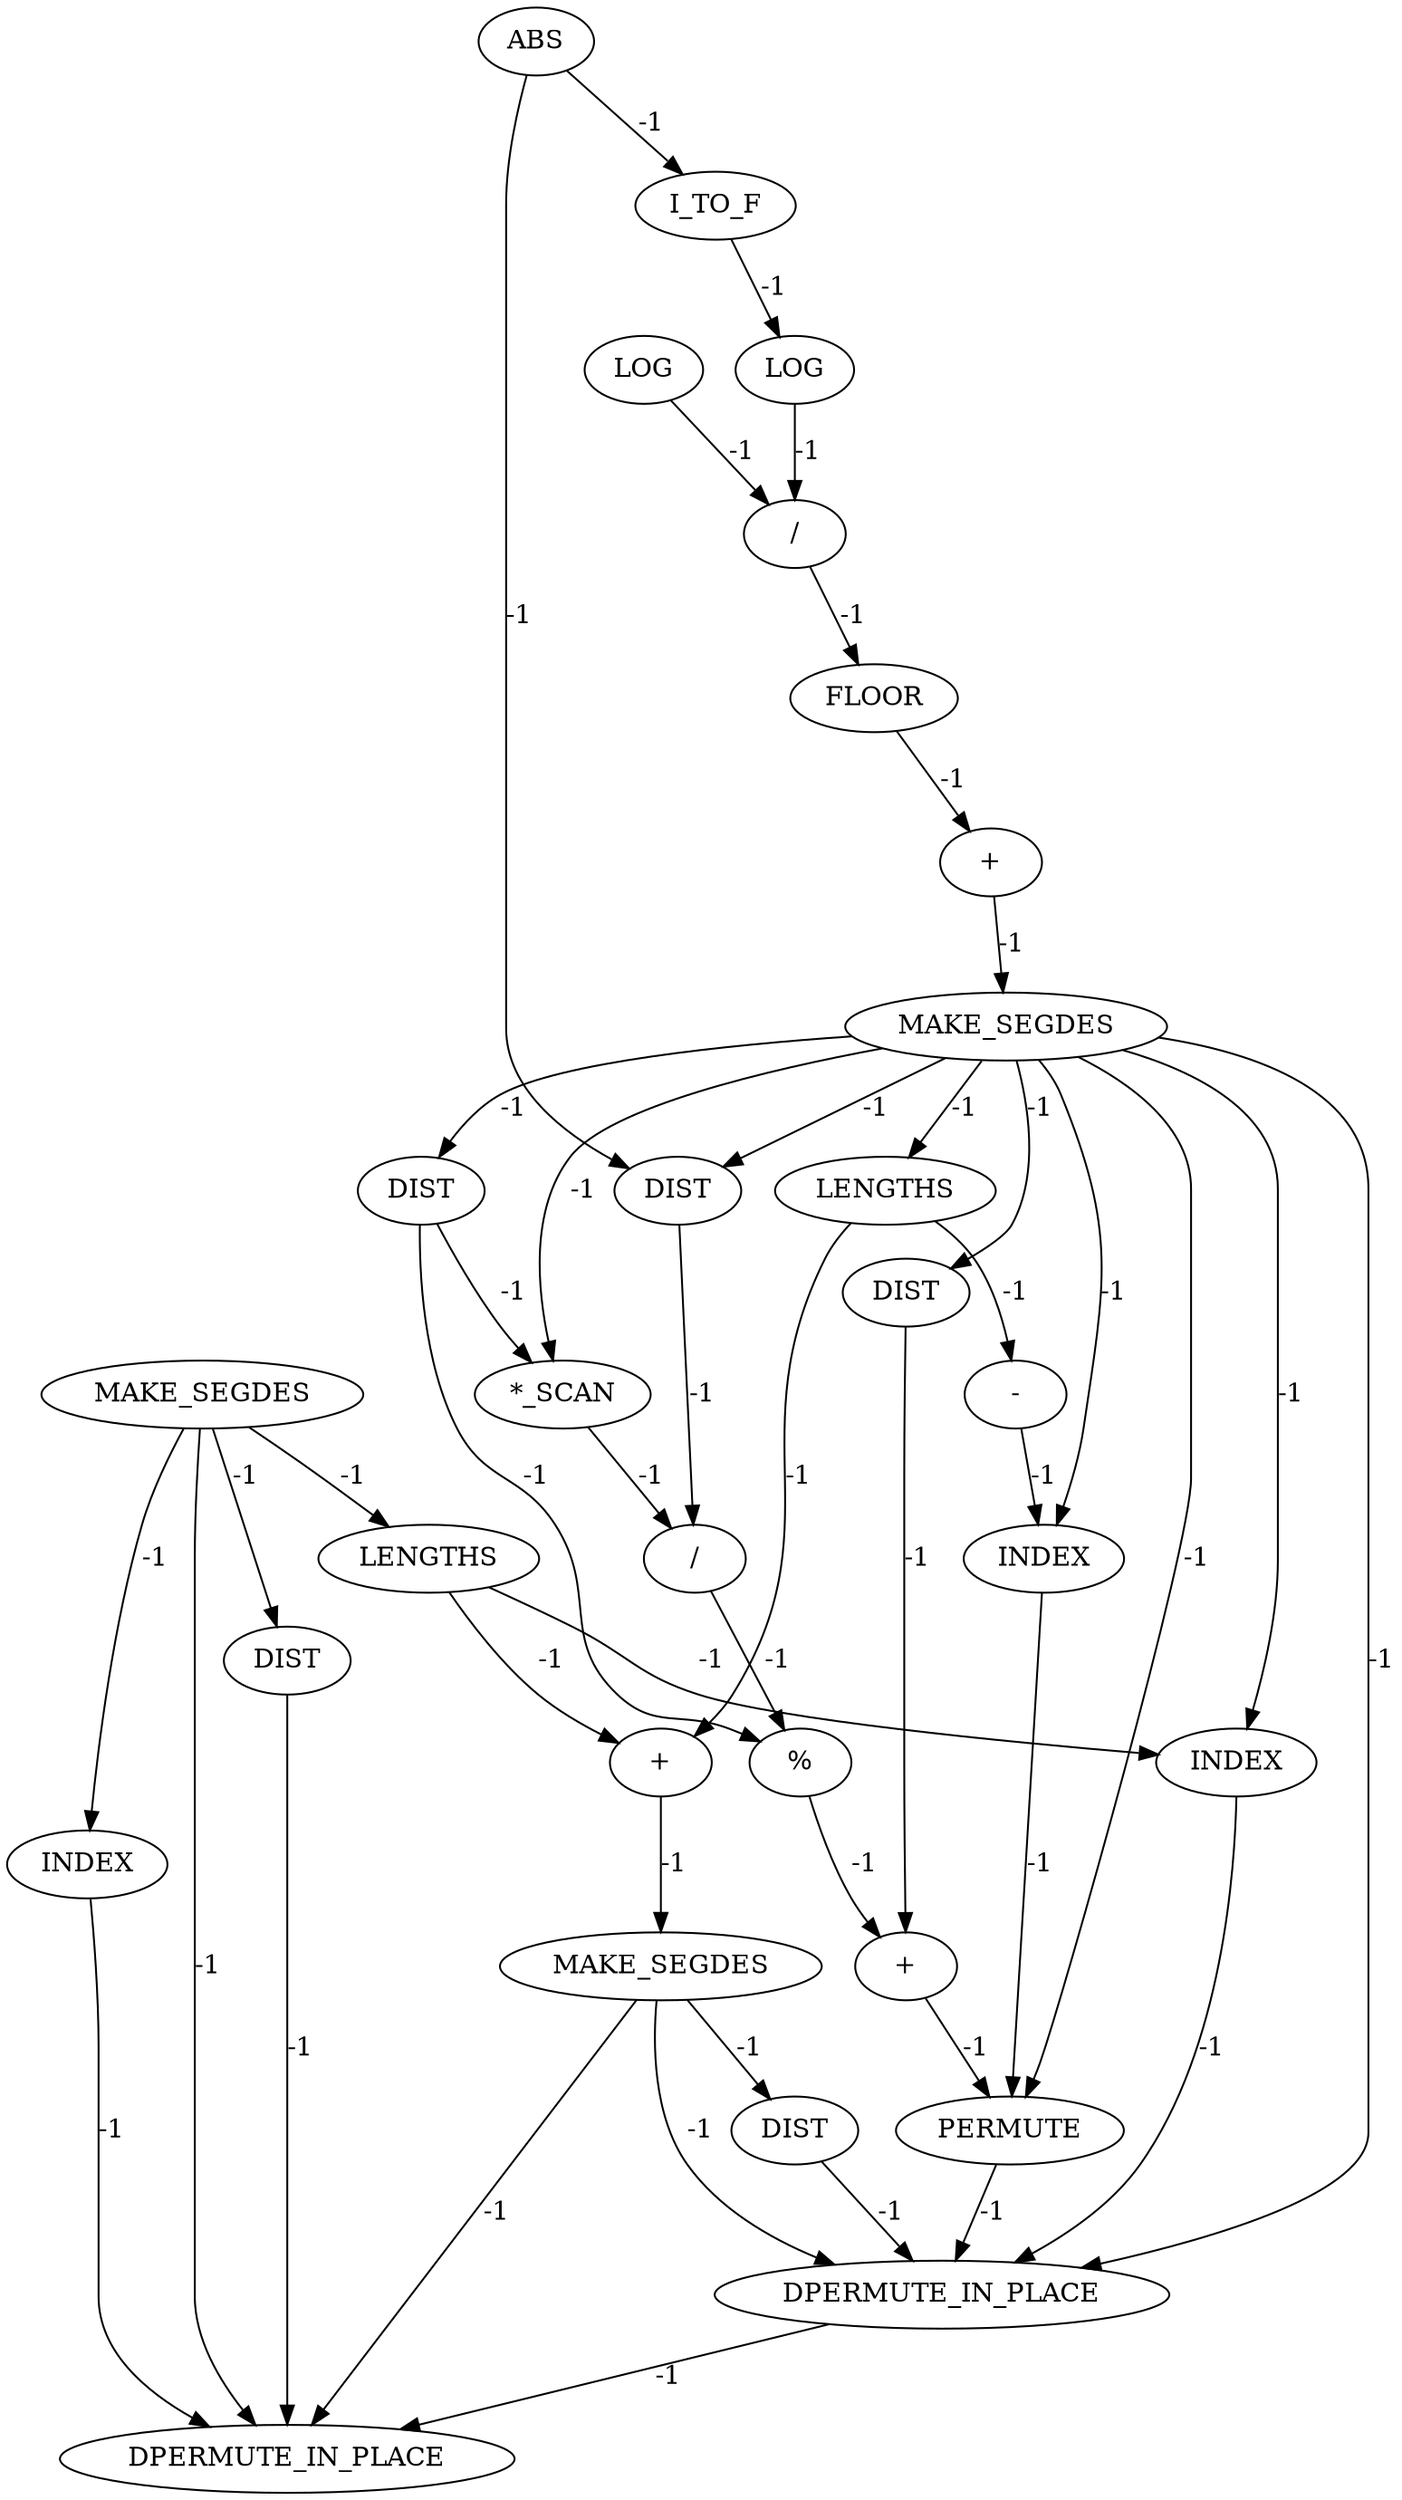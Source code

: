 digraph {
	convex_hull_large_rmat_INST_6276 [label=DIST cost=0]
	convex_hull_large_rmat_INST_6146 [label=LOG cost=0]
	convex_hull_large_rmat_INST_6366 [label=DPERMUTE_IN_PLACE cost=0]
	convex_hull_large_rmat_INST_6151 [label="/" cost=0]
	convex_hull_large_rmat_INST_6265 [label="+" cost=0]
	convex_hull_large_rmat_INST_6231 [label=DIST cost=0]
	convex_hull_large_rmat_INST_6169 [label=DIST cost=0]
	convex_hull_large_rmat_INST_6204 [label=LENGTHS cost=0]
	convex_hull_large_rmat_INST_6156 [label=MAKE_SEGDES cost=0]
	convex_hull_large_rmat_INST_6225 [label=MAKE_SEGDES cost=0]
	convex_hull_large_rmat_INST_6143 [label=I_TO_F cost=0]
	convex_hull_large_rmat_INST_6270 [label=MAKE_SEGDES cost=0]
	convex_hull_large_rmat_INST_6254 [label=INDEX cost=0]
	convex_hull_large_rmat_INST_6152 [label=FLOOR cost=0]
	convex_hull_large_rmat_INST_6162 [label=DIST cost=0]
	convex_hull_large_rmat_INST_6214 [label=INDEX cost=0]
	convex_hull_large_rmat_INST_6222 [label=PERMUTE cost=0]
	convex_hull_large_rmat_INST_6242 [label=INDEX cost=0]
	convex_hull_large_rmat_INST_6246 [label=LENGTHS cost=0]
	convex_hull_large_rmat_INST_6148 [label=LOG cost=0]
	convex_hull_large_rmat_INST_6365 [label=DPERMUTE_IN_PLACE cost=0]
	convex_hull_large_rmat_INST_6198 [label="+" cost=0]
	convex_hull_large_rmat_INST_6153 [label="+" cost=0]
	convex_hull_large_rmat_INST_6184 [label="/" cost=0]
	convex_hull_large_rmat_INST_6164 [label="*_SCAN" cost=0]
	convex_hull_large_rmat_INST_6176 [label=DIST cost=0]
	convex_hull_large_rmat_INST_6195 [label="%" cost=0]
	convex_hull_large_rmat_INST_6206 [label="-" cost=0]
	convex_hull_large_rmat_INST_1244 [label=ABS cost=0]
	convex_hull_large_rmat_INST_6276 -> convex_hull_large_rmat_INST_6365 [label=-1 cost=-1]
	convex_hull_large_rmat_INST_6146 -> convex_hull_large_rmat_INST_6151 [label=-1 cost=-1]
	convex_hull_large_rmat_INST_6151 -> convex_hull_large_rmat_INST_6152 [label=-1 cost=-1]
	convex_hull_large_rmat_INST_6265 -> convex_hull_large_rmat_INST_6270 [label=-1 cost=-1]
	convex_hull_large_rmat_INST_6231 -> convex_hull_large_rmat_INST_6366 [label=-1 cost=-1]
	convex_hull_large_rmat_INST_6169 -> convex_hull_large_rmat_INST_6184 [label=-1 cost=-1]
	convex_hull_large_rmat_INST_6204 -> convex_hull_large_rmat_INST_6206 [label=-1 cost=-1]
	convex_hull_large_rmat_INST_6204 -> convex_hull_large_rmat_INST_6265 [label=-1 cost=-1]
	convex_hull_large_rmat_INST_6156 -> convex_hull_large_rmat_INST_6162 [label=-1 cost=-1]
	convex_hull_large_rmat_INST_6156 -> convex_hull_large_rmat_INST_6164 [label=-1 cost=-1]
	convex_hull_large_rmat_INST_6156 -> convex_hull_large_rmat_INST_6169 [label=-1 cost=-1]
	convex_hull_large_rmat_INST_6156 -> convex_hull_large_rmat_INST_6176 [label=-1 cost=-1]
	convex_hull_large_rmat_INST_6156 -> convex_hull_large_rmat_INST_6204 [label=-1 cost=-1]
	convex_hull_large_rmat_INST_6156 -> convex_hull_large_rmat_INST_6214 [label=-1 cost=-1]
	convex_hull_large_rmat_INST_6156 -> convex_hull_large_rmat_INST_6222 [label=-1 cost=-1]
	convex_hull_large_rmat_INST_6156 -> convex_hull_large_rmat_INST_6254 [label=-1 cost=-1]
	convex_hull_large_rmat_INST_6156 -> convex_hull_large_rmat_INST_6365 [label=-1 cost=-1]
	convex_hull_large_rmat_INST_6225 -> convex_hull_large_rmat_INST_6231 [label=-1 cost=-1]
	convex_hull_large_rmat_INST_6225 -> convex_hull_large_rmat_INST_6242 [label=-1 cost=-1]
	convex_hull_large_rmat_INST_6225 -> convex_hull_large_rmat_INST_6246 [label=-1 cost=-1]
	convex_hull_large_rmat_INST_6225 -> convex_hull_large_rmat_INST_6366 [label=-1 cost=-1]
	convex_hull_large_rmat_INST_6143 -> convex_hull_large_rmat_INST_6146 [label=-1 cost=-1]
	convex_hull_large_rmat_INST_6270 -> convex_hull_large_rmat_INST_6276 [label=-1 cost=-1]
	convex_hull_large_rmat_INST_6270 -> convex_hull_large_rmat_INST_6365 [label=-1 cost=-1]
	convex_hull_large_rmat_INST_6270 -> convex_hull_large_rmat_INST_6366 [label=-1 cost=-1]
	convex_hull_large_rmat_INST_6254 -> convex_hull_large_rmat_INST_6365 [label=-1 cost=-1]
	convex_hull_large_rmat_INST_6152 -> convex_hull_large_rmat_INST_6153 [label=-1 cost=-1]
	convex_hull_large_rmat_INST_6162 -> convex_hull_large_rmat_INST_6164 [label=-1 cost=-1]
	convex_hull_large_rmat_INST_6162 -> convex_hull_large_rmat_INST_6195 [label=-1 cost=-1]
	convex_hull_large_rmat_INST_6214 -> convex_hull_large_rmat_INST_6222 [label=-1 cost=-1]
	convex_hull_large_rmat_INST_6222 -> convex_hull_large_rmat_INST_6365 [label=-1 cost=-1]
	convex_hull_large_rmat_INST_6242 -> convex_hull_large_rmat_INST_6366 [label=-1 cost=-1]
	convex_hull_large_rmat_INST_6246 -> convex_hull_large_rmat_INST_6254 [label=-1 cost=-1]
	convex_hull_large_rmat_INST_6246 -> convex_hull_large_rmat_INST_6265 [label=-1 cost=-1]
	convex_hull_large_rmat_INST_6148 -> convex_hull_large_rmat_INST_6151 [label=-1 cost=-1]
	convex_hull_large_rmat_INST_6365 -> convex_hull_large_rmat_INST_6366 [label=-1 cost=-1]
	convex_hull_large_rmat_INST_6198 -> convex_hull_large_rmat_INST_6222 [label=-1 cost=-1]
	convex_hull_large_rmat_INST_6153 -> convex_hull_large_rmat_INST_6156 [label=-1 cost=-1]
	convex_hull_large_rmat_INST_6184 -> convex_hull_large_rmat_INST_6195 [label=-1 cost=-1]
	convex_hull_large_rmat_INST_6164 -> convex_hull_large_rmat_INST_6184 [label=-1 cost=-1]
	convex_hull_large_rmat_INST_6176 -> convex_hull_large_rmat_INST_6198 [label=-1 cost=-1]
	convex_hull_large_rmat_INST_6195 -> convex_hull_large_rmat_INST_6198 [label=-1 cost=-1]
	convex_hull_large_rmat_INST_6206 -> convex_hull_large_rmat_INST_6214 [label=-1 cost=-1]
	convex_hull_large_rmat_INST_1244 -> convex_hull_large_rmat_INST_6143 [label=-1 cost=-1]
	convex_hull_large_rmat_INST_1244 -> convex_hull_large_rmat_INST_6169 [label=-1 cost=-1]
}
